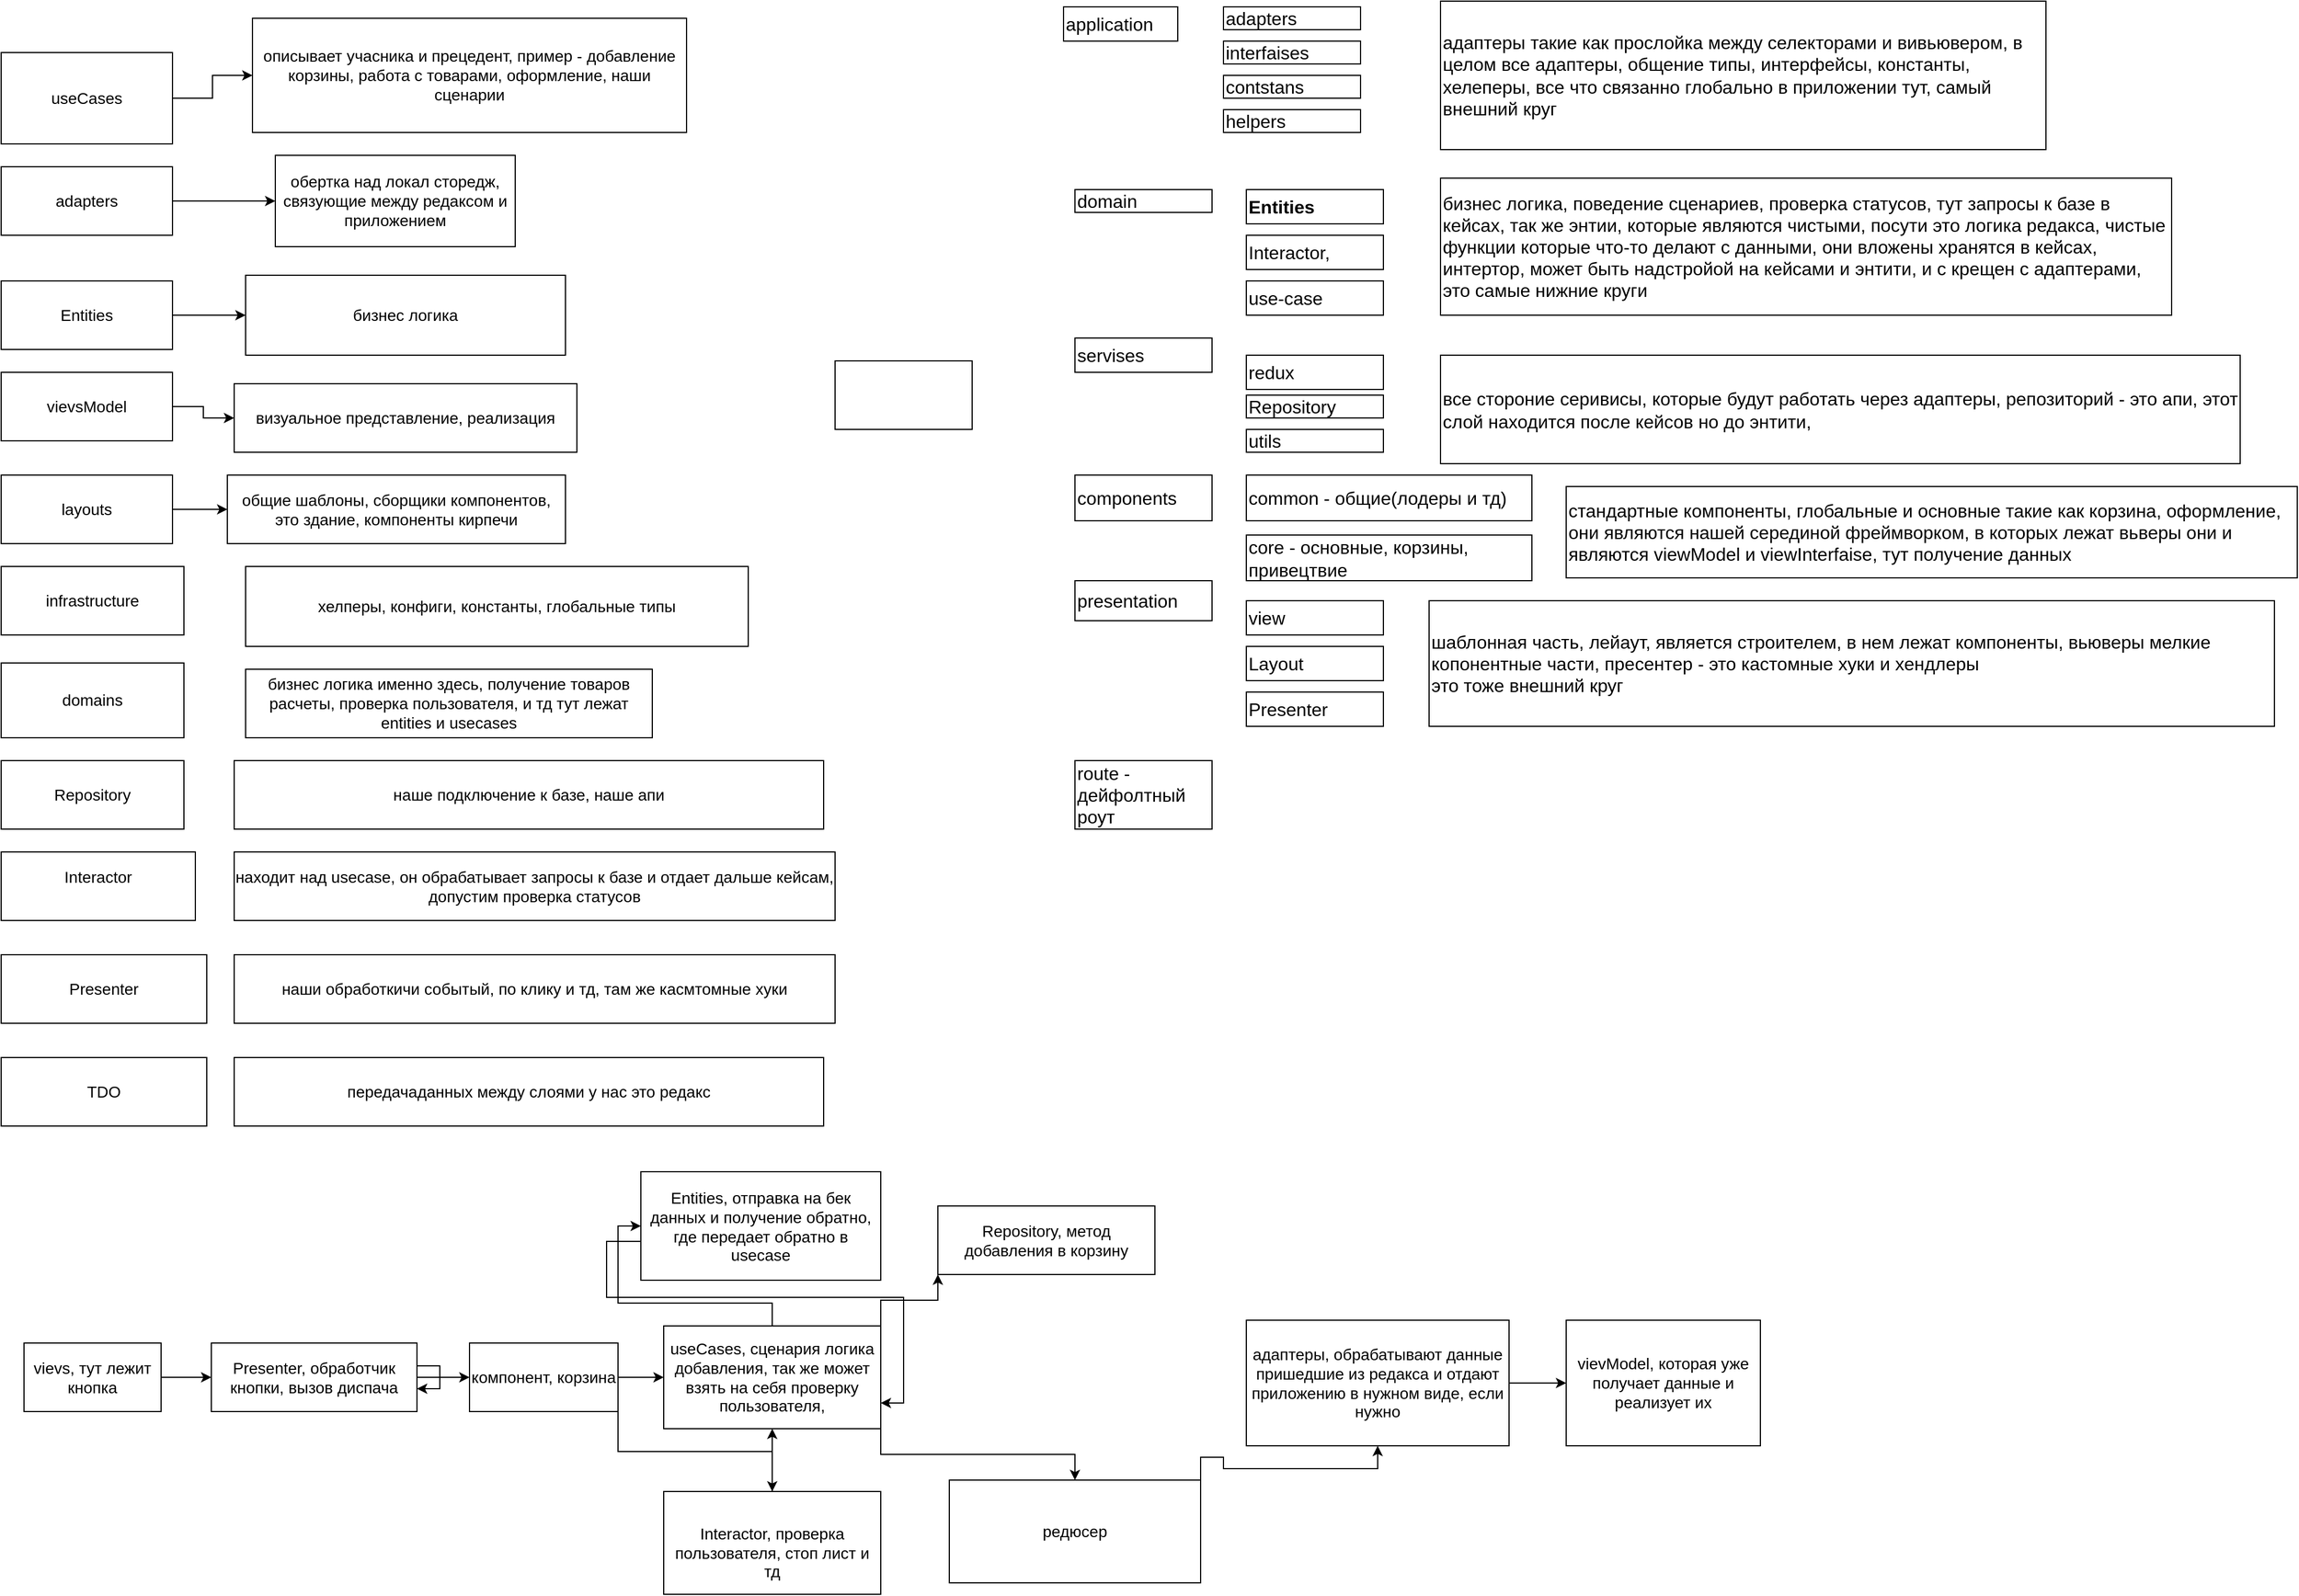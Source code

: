 <mxfile version="15.4.3" type="github">
  <diagram id="2xBDR9W28CXiXde3CtkU" name="Page-1">
    <mxGraphModel dx="1673" dy="885" grid="1" gridSize="10" guides="1" tooltips="1" connect="1" arrows="1" fold="1" page="1" pageScale="1" pageWidth="2339" pageHeight="3300" math="0" shadow="0">
      <root>
        <mxCell id="0" />
        <mxCell id="1" parent="0" />
        <mxCell id="-9_YCbOYtv__-7vVKfqo-7" style="edgeStyle=orthogonalEdgeStyle;rounded=0;orthogonalLoop=1;jettySize=auto;html=1;fontSize=14;" edge="1" parent="1" source="xCNZ6DgmVLcftK3sah_s-1" target="-9_YCbOYtv__-7vVKfqo-6">
          <mxGeometry relative="1" as="geometry" />
        </mxCell>
        <mxCell id="xCNZ6DgmVLcftK3sah_s-1" value="&lt;font style=&quot;font-size: 14px&quot;&gt;useCases&lt;/font&gt;" style="rounded=0;whiteSpace=wrap;html=1;" parent="1" vertex="1">
          <mxGeometry x="60" y="50" width="150" height="80" as="geometry" />
        </mxCell>
        <mxCell id="-9_YCbOYtv__-7vVKfqo-4" style="edgeStyle=orthogonalEdgeStyle;rounded=0;orthogonalLoop=1;jettySize=auto;html=1;entryX=0;entryY=0.5;entryDx=0;entryDy=0;fontSize=14;" edge="1" parent="1" source="-9_YCbOYtv__-7vVKfqo-2" target="-9_YCbOYtv__-7vVKfqo-3">
          <mxGeometry relative="1" as="geometry" />
        </mxCell>
        <mxCell id="-9_YCbOYtv__-7vVKfqo-2" value="adapters" style="rounded=0;whiteSpace=wrap;html=1;fontSize=14;" vertex="1" parent="1">
          <mxGeometry x="60" y="150" width="150" height="60" as="geometry" />
        </mxCell>
        <mxCell id="-9_YCbOYtv__-7vVKfqo-3" value="обертка над локал сторедж, связующие между редаксом и приложением" style="rounded=0;whiteSpace=wrap;html=1;fontSize=14;" vertex="1" parent="1">
          <mxGeometry x="300" y="140" width="210" height="80" as="geometry" />
        </mxCell>
        <mxCell id="-9_YCbOYtv__-7vVKfqo-10" style="edgeStyle=orthogonalEdgeStyle;rounded=0;orthogonalLoop=1;jettySize=auto;html=1;entryX=0;entryY=0.5;entryDx=0;entryDy=0;fontSize=14;" edge="1" parent="1" source="-9_YCbOYtv__-7vVKfqo-5" target="-9_YCbOYtv__-7vVKfqo-8">
          <mxGeometry relative="1" as="geometry" />
        </mxCell>
        <mxCell id="-9_YCbOYtv__-7vVKfqo-5" value="Entities" style="rounded=0;whiteSpace=wrap;html=1;fontSize=14;" vertex="1" parent="1">
          <mxGeometry x="60" y="250" width="150" height="60" as="geometry" />
        </mxCell>
        <mxCell id="-9_YCbOYtv__-7vVKfqo-6" value="описывает учасника и прецедент, пример - добавление корзины, работа с товарами, оформление, наши сценарии" style="rounded=0;whiteSpace=wrap;html=1;fontSize=14;" vertex="1" parent="1">
          <mxGeometry x="280" y="20" width="380" height="100" as="geometry" />
        </mxCell>
        <mxCell id="-9_YCbOYtv__-7vVKfqo-8" value="бизнес логика" style="rounded=0;whiteSpace=wrap;html=1;fontSize=14;" vertex="1" parent="1">
          <mxGeometry x="274" y="245" width="280" height="70" as="geometry" />
        </mxCell>
        <mxCell id="-9_YCbOYtv__-7vVKfqo-9" style="edgeStyle=orthogonalEdgeStyle;rounded=0;orthogonalLoop=1;jettySize=auto;html=1;exitX=0.5;exitY=1;exitDx=0;exitDy=0;fontSize=14;" edge="1" parent="1" source="-9_YCbOYtv__-7vVKfqo-3" target="-9_YCbOYtv__-7vVKfqo-3">
          <mxGeometry relative="1" as="geometry" />
        </mxCell>
        <mxCell id="-9_YCbOYtv__-7vVKfqo-15" style="edgeStyle=orthogonalEdgeStyle;rounded=0;orthogonalLoop=1;jettySize=auto;html=1;entryX=0;entryY=0.5;entryDx=0;entryDy=0;fontSize=14;" edge="1" parent="1" source="-9_YCbOYtv__-7vVKfqo-11" target="-9_YCbOYtv__-7vVKfqo-12">
          <mxGeometry relative="1" as="geometry" />
        </mxCell>
        <mxCell id="-9_YCbOYtv__-7vVKfqo-11" value="vievsModel" style="rounded=0;whiteSpace=wrap;html=1;fontSize=14;" vertex="1" parent="1">
          <mxGeometry x="60" y="330" width="150" height="60" as="geometry" />
        </mxCell>
        <mxCell id="-9_YCbOYtv__-7vVKfqo-12" value="визуальное представление, реализация" style="rounded=0;whiteSpace=wrap;html=1;fontSize=14;" vertex="1" parent="1">
          <mxGeometry x="264" y="340" width="300" height="60" as="geometry" />
        </mxCell>
        <mxCell id="-9_YCbOYtv__-7vVKfqo-16" style="edgeStyle=orthogonalEdgeStyle;rounded=0;orthogonalLoop=1;jettySize=auto;html=1;entryX=0;entryY=0.5;entryDx=0;entryDy=0;fontSize=14;" edge="1" parent="1" source="-9_YCbOYtv__-7vVKfqo-13" target="-9_YCbOYtv__-7vVKfqo-14">
          <mxGeometry relative="1" as="geometry" />
        </mxCell>
        <mxCell id="-9_YCbOYtv__-7vVKfqo-13" value="layouts" style="rounded=0;whiteSpace=wrap;html=1;fontSize=14;" vertex="1" parent="1">
          <mxGeometry x="60" y="420" width="150" height="60" as="geometry" />
        </mxCell>
        <mxCell id="-9_YCbOYtv__-7vVKfqo-14" value="общие шаблоны, сборщики компонентов, это здание, компоненты кирпечи" style="rounded=0;whiteSpace=wrap;html=1;fontSize=14;" vertex="1" parent="1">
          <mxGeometry x="258" y="420" width="296" height="60" as="geometry" />
        </mxCell>
        <mxCell id="-9_YCbOYtv__-7vVKfqo-17" value="infrastructure" style="rounded=0;whiteSpace=wrap;html=1;fontSize=14;" vertex="1" parent="1">
          <mxGeometry x="60" y="500" width="160" height="60" as="geometry" />
        </mxCell>
        <mxCell id="-9_YCbOYtv__-7vVKfqo-18" value="хелперы, конфиги, константы, глобальные типы" style="rounded=0;whiteSpace=wrap;html=1;fontSize=14;" vertex="1" parent="1">
          <mxGeometry x="274" y="500" width="440" height="70" as="geometry" />
        </mxCell>
        <mxCell id="-9_YCbOYtv__-7vVKfqo-20" value="domains" style="rounded=0;whiteSpace=wrap;html=1;fontSize=14;" vertex="1" parent="1">
          <mxGeometry x="60" y="584.5" width="160" height="65.5" as="geometry" />
        </mxCell>
        <mxCell id="-9_YCbOYtv__-7vVKfqo-21" value="бизнес логика именно здесь, получение товаров расчеты, проверка пользователя, и тд тут лежат entities и usecases" style="rounded=0;whiteSpace=wrap;html=1;fontSize=14;" vertex="1" parent="1">
          <mxGeometry x="274" y="590" width="356" height="60" as="geometry" />
        </mxCell>
        <mxCell id="-9_YCbOYtv__-7vVKfqo-22" value="Repository" style="rounded=0;whiteSpace=wrap;html=1;fontSize=14;" vertex="1" parent="1">
          <mxGeometry x="60" y="670" width="160" height="60" as="geometry" />
        </mxCell>
        <mxCell id="-9_YCbOYtv__-7vVKfqo-23" value="наше подключение к базе, наше апи" style="rounded=0;whiteSpace=wrap;html=1;fontSize=14;" vertex="1" parent="1">
          <mxGeometry x="264" y="670" width="516" height="60" as="geometry" />
        </mxCell>
        <mxCell id="-9_YCbOYtv__-7vVKfqo-24" value="&#xa;Interactor&#xa;&#xa;" style="rounded=0;whiteSpace=wrap;html=1;fontSize=14;" vertex="1" parent="1">
          <mxGeometry x="60" y="750" width="170" height="60" as="geometry" />
        </mxCell>
        <mxCell id="-9_YCbOYtv__-7vVKfqo-25" value="находит над usecase, он обрабатывает запросы к базе и отдает дальше кейсам, допустим проверка статусов" style="rounded=0;whiteSpace=wrap;html=1;fontSize=14;" vertex="1" parent="1">
          <mxGeometry x="264" y="750" width="526" height="60" as="geometry" />
        </mxCell>
        <mxCell id="-9_YCbOYtv__-7vVKfqo-26" style="edgeStyle=orthogonalEdgeStyle;rounded=0;orthogonalLoop=1;jettySize=auto;html=1;exitX=1;exitY=0.5;exitDx=0;exitDy=0;fontSize=14;" edge="1" parent="1" source="-9_YCbOYtv__-7vVKfqo-6" target="-9_YCbOYtv__-7vVKfqo-6">
          <mxGeometry relative="1" as="geometry">
            <Array as="points">
              <mxPoint x="410" y="60" />
              <mxPoint x="410" y="60" />
            </Array>
          </mxGeometry>
        </mxCell>
        <mxCell id="-9_YCbOYtv__-7vVKfqo-34" style="edgeStyle=orthogonalEdgeStyle;rounded=0;orthogonalLoop=1;jettySize=auto;html=1;exitX=1;exitY=0.5;exitDx=0;exitDy=0;entryX=0;entryY=0.5;entryDx=0;entryDy=0;fontSize=14;" edge="1" parent="1" source="-9_YCbOYtv__-7vVKfqo-28" target="-9_YCbOYtv__-7vVKfqo-33">
          <mxGeometry relative="1" as="geometry" />
        </mxCell>
        <mxCell id="-9_YCbOYtv__-7vVKfqo-28" value="vievs, тут лежит кнопка" style="rounded=0;whiteSpace=wrap;html=1;fontSize=14;" vertex="1" parent="1">
          <mxGeometry x="80" y="1180" width="120" height="60" as="geometry" />
        </mxCell>
        <mxCell id="-9_YCbOYtv__-7vVKfqo-78" style="edgeStyle=orthogonalEdgeStyle;rounded=0;orthogonalLoop=1;jettySize=auto;html=1;exitX=1;exitY=1;exitDx=0;exitDy=0;fontSize=16;" edge="1" parent="1" source="-9_YCbOYtv__-7vVKfqo-29" target="-9_YCbOYtv__-7vVKfqo-36">
          <mxGeometry relative="1" as="geometry" />
        </mxCell>
        <mxCell id="-9_YCbOYtv__-7vVKfqo-79" style="edgeStyle=orthogonalEdgeStyle;rounded=0;orthogonalLoop=1;jettySize=auto;html=1;entryX=0;entryY=0.5;entryDx=0;entryDy=0;fontSize=16;" edge="1" parent="1" source="-9_YCbOYtv__-7vVKfqo-29" target="-9_YCbOYtv__-7vVKfqo-37">
          <mxGeometry relative="1" as="geometry" />
        </mxCell>
        <mxCell id="-9_YCbOYtv__-7vVKfqo-29" value="компонент, корзина" style="rounded=0;whiteSpace=wrap;html=1;fontSize=14;" vertex="1" parent="1">
          <mxGeometry x="470" y="1180" width="130" height="60" as="geometry" />
        </mxCell>
        <mxCell id="-9_YCbOYtv__-7vVKfqo-30" value="Presenter" style="rounded=0;whiteSpace=wrap;html=1;fontSize=14;" vertex="1" parent="1">
          <mxGeometry x="60" y="840" width="180" height="60" as="geometry" />
        </mxCell>
        <mxCell id="-9_YCbOYtv__-7vVKfqo-31" value="наши обработкичи событый, по клику и тд, там же касмтомные хуки" style="rounded=0;whiteSpace=wrap;html=1;fontSize=14;" vertex="1" parent="1">
          <mxGeometry x="264" y="840" width="526" height="60" as="geometry" />
        </mxCell>
        <mxCell id="-9_YCbOYtv__-7vVKfqo-35" style="edgeStyle=orthogonalEdgeStyle;rounded=0;orthogonalLoop=1;jettySize=auto;html=1;entryX=0;entryY=0.5;entryDx=0;entryDy=0;fontSize=14;" edge="1" parent="1" source="-9_YCbOYtv__-7vVKfqo-33" target="-9_YCbOYtv__-7vVKfqo-29">
          <mxGeometry relative="1" as="geometry" />
        </mxCell>
        <mxCell id="-9_YCbOYtv__-7vVKfqo-45" style="edgeStyle=orthogonalEdgeStyle;rounded=0;orthogonalLoop=1;jettySize=auto;html=1;fontSize=14;" edge="1" parent="1" source="-9_YCbOYtv__-7vVKfqo-33" target="-9_YCbOYtv__-7vVKfqo-33">
          <mxGeometry relative="1" as="geometry">
            <mxPoint x="430" y="1210" as="targetPoint" />
            <Array as="points" />
          </mxGeometry>
        </mxCell>
        <mxCell id="-9_YCbOYtv__-7vVKfqo-33" value="Presenter, обработчик кнопки, вызов диспача" style="rounded=0;whiteSpace=wrap;html=1;fontSize=14;" vertex="1" parent="1">
          <mxGeometry x="244" y="1180" width="180" height="60" as="geometry" />
        </mxCell>
        <mxCell id="-9_YCbOYtv__-7vVKfqo-80" style="edgeStyle=orthogonalEdgeStyle;rounded=0;orthogonalLoop=1;jettySize=auto;html=1;entryX=0.5;entryY=1;entryDx=0;entryDy=0;fontSize=16;" edge="1" parent="1" source="-9_YCbOYtv__-7vVKfqo-36" target="-9_YCbOYtv__-7vVKfqo-37">
          <mxGeometry relative="1" as="geometry" />
        </mxCell>
        <mxCell id="-9_YCbOYtv__-7vVKfqo-36" value="&lt;br&gt;Interactor, проверка пользователя, стоп лист и тд" style="rounded=0;whiteSpace=wrap;html=1;fontSize=14;" vertex="1" parent="1">
          <mxGeometry x="640" y="1310" width="190" height="90" as="geometry" />
        </mxCell>
        <mxCell id="-9_YCbOYtv__-7vVKfqo-81" style="edgeStyle=orthogonalEdgeStyle;rounded=0;orthogonalLoop=1;jettySize=auto;html=1;entryX=0;entryY=0.5;entryDx=0;entryDy=0;fontSize=16;" edge="1" parent="1" source="-9_YCbOYtv__-7vVKfqo-37" target="-9_YCbOYtv__-7vVKfqo-38">
          <mxGeometry relative="1" as="geometry" />
        </mxCell>
        <mxCell id="-9_YCbOYtv__-7vVKfqo-83" style="edgeStyle=orthogonalEdgeStyle;rounded=0;orthogonalLoop=1;jettySize=auto;html=1;exitX=1;exitY=0;exitDx=0;exitDy=0;entryX=0;entryY=1;entryDx=0;entryDy=0;fontSize=16;" edge="1" parent="1" source="-9_YCbOYtv__-7vVKfqo-37" target="-9_YCbOYtv__-7vVKfqo-40">
          <mxGeometry relative="1" as="geometry" />
        </mxCell>
        <mxCell id="-9_YCbOYtv__-7vVKfqo-84" style="edgeStyle=orthogonalEdgeStyle;rounded=0;orthogonalLoop=1;jettySize=auto;html=1;exitX=1;exitY=1;exitDx=0;exitDy=0;fontSize=16;" edge="1" parent="1" source="-9_YCbOYtv__-7vVKfqo-37" target="-9_YCbOYtv__-7vVKfqo-39">
          <mxGeometry relative="1" as="geometry" />
        </mxCell>
        <mxCell id="-9_YCbOYtv__-7vVKfqo-37" value="&lt;font style=&quot;font-size: 14px&quot;&gt;useCases, сценария логика добавления, так же может взять на себя проверку пользователя, &lt;br&gt;&lt;/font&gt;" style="rounded=0;whiteSpace=wrap;html=1;" vertex="1" parent="1">
          <mxGeometry x="640" y="1165" width="190" height="90" as="geometry" />
        </mxCell>
        <mxCell id="-9_YCbOYtv__-7vVKfqo-82" style="edgeStyle=orthogonalEdgeStyle;rounded=0;orthogonalLoop=1;jettySize=auto;html=1;exitX=0;exitY=0.75;exitDx=0;exitDy=0;entryX=1;entryY=0.75;entryDx=0;entryDy=0;fontSize=16;" edge="1" parent="1" source="-9_YCbOYtv__-7vVKfqo-38" target="-9_YCbOYtv__-7vVKfqo-37">
          <mxGeometry relative="1" as="geometry">
            <Array as="points">
              <mxPoint x="590" y="1091" />
              <mxPoint x="590" y="1140" />
              <mxPoint x="850" y="1140" />
              <mxPoint x="850" y="1233" />
            </Array>
          </mxGeometry>
        </mxCell>
        <mxCell id="-9_YCbOYtv__-7vVKfqo-38" value="Entities, отправка на бек данных и получение обратно, где передает обратно в usecase" style="rounded=0;whiteSpace=wrap;html=1;fontSize=14;" vertex="1" parent="1">
          <mxGeometry x="620" y="1030" width="210" height="95" as="geometry" />
        </mxCell>
        <mxCell id="-9_YCbOYtv__-7vVKfqo-85" style="edgeStyle=orthogonalEdgeStyle;rounded=0;orthogonalLoop=1;jettySize=auto;html=1;exitX=1;exitY=0;exitDx=0;exitDy=0;fontSize=16;" edge="1" parent="1" source="-9_YCbOYtv__-7vVKfqo-39" target="-9_YCbOYtv__-7vVKfqo-43">
          <mxGeometry relative="1" as="geometry" />
        </mxCell>
        <mxCell id="-9_YCbOYtv__-7vVKfqo-39" value="редюсер" style="rounded=0;whiteSpace=wrap;html=1;fontSize=14;fillColor=none;" vertex="1" parent="1">
          <mxGeometry x="890" y="1300" width="220" height="90" as="geometry" />
        </mxCell>
        <mxCell id="-9_YCbOYtv__-7vVKfqo-40" value="Repository, метод добавления в корзину" style="rounded=0;whiteSpace=wrap;html=1;fontSize=14;" vertex="1" parent="1">
          <mxGeometry x="880" y="1060" width="190" height="60" as="geometry" />
        </mxCell>
        <mxCell id="-9_YCbOYtv__-7vVKfqo-41" value="TDO" style="rounded=0;whiteSpace=wrap;html=1;fontSize=14;fillColor=none;" vertex="1" parent="1">
          <mxGeometry x="60" y="930" width="180" height="60" as="geometry" />
        </mxCell>
        <mxCell id="-9_YCbOYtv__-7vVKfqo-42" value="передачаданных между слоями у нас это редакс" style="rounded=0;whiteSpace=wrap;html=1;fontSize=14;fillColor=none;" vertex="1" parent="1">
          <mxGeometry x="264" y="930" width="516" height="60" as="geometry" />
        </mxCell>
        <mxCell id="-9_YCbOYtv__-7vVKfqo-86" style="edgeStyle=orthogonalEdgeStyle;rounded=0;orthogonalLoop=1;jettySize=auto;html=1;fontSize=16;" edge="1" parent="1" source="-9_YCbOYtv__-7vVKfqo-43" target="-9_YCbOYtv__-7vVKfqo-44">
          <mxGeometry relative="1" as="geometry" />
        </mxCell>
        <mxCell id="-9_YCbOYtv__-7vVKfqo-43" value="адаптеры, обрабатывают данные пришедшие из редакса и отдают приложению в нужном виде, если нужно" style="rounded=0;whiteSpace=wrap;html=1;fontSize=14;fillColor=none;" vertex="1" parent="1">
          <mxGeometry x="1150" y="1160" width="230" height="110" as="geometry" />
        </mxCell>
        <mxCell id="-9_YCbOYtv__-7vVKfqo-44" value="vievModel, которая уже получает данные и реализует их" style="rounded=0;whiteSpace=wrap;html=1;fontSize=14;fillColor=none;" vertex="1" parent="1">
          <mxGeometry x="1430" y="1160" width="170" height="110" as="geometry" />
        </mxCell>
        <mxCell id="-9_YCbOYtv__-7vVKfqo-46" value="&lt;div align=&quot;left&quot;&gt;&lt;span style=&quot;font-size: 16px&quot; class=&quot;final-path&quot;&gt;application&lt;/span&gt;&lt;span style=&quot;font-size: 16px&quot; class=&quot;final-path&quot;&gt;&lt;br&gt;&lt;/span&gt;&lt;span style=&quot;font-size: 16px&quot; class=&quot;final-path&quot;&gt;&lt;/span&gt;&lt;/div&gt;" style="rounded=0;whiteSpace=wrap;html=1;fontSize=14;fillColor=none;align=left;" vertex="1" parent="1">
          <mxGeometry x="990" y="10" width="100" height="30" as="geometry" />
        </mxCell>
        <mxCell id="-9_YCbOYtv__-7vVKfqo-47" value="domain&amp;nbsp; " style="rounded=0;whiteSpace=wrap;html=1;fontSize=16;fillColor=none;align=left;" vertex="1" parent="1">
          <mxGeometry x="1000" y="170" width="120" height="20" as="geometry" />
        </mxCell>
        <mxCell id="-9_YCbOYtv__-7vVKfqo-49" value="&lt;b&gt;Entities&lt;/b&gt;" style="rounded=0;whiteSpace=wrap;html=1;fontSize=16;fillColor=none;align=left;" vertex="1" parent="1">
          <mxGeometry x="1150" y="170" width="120" height="30" as="geometry" />
        </mxCell>
        <mxCell id="-9_YCbOYtv__-7vVKfqo-50" value="Interactor," style="rounded=0;whiteSpace=wrap;html=1;fontSize=16;fillColor=none;align=left;" vertex="1" parent="1">
          <mxGeometry x="1150" y="210" width="120" height="30" as="geometry" />
        </mxCell>
        <mxCell id="-9_YCbOYtv__-7vVKfqo-51" value="core - основные, корзины, привецтвие" style="rounded=0;whiteSpace=wrap;html=1;fontSize=16;fillColor=none;align=left;" vertex="1" parent="1">
          <mxGeometry x="1150" y="472.5" width="250" height="40" as="geometry" />
        </mxCell>
        <mxCell id="-9_YCbOYtv__-7vVKfqo-52" value="servises" style="rounded=0;whiteSpace=wrap;html=1;fontSize=16;fillColor=none;align=left;" vertex="1" parent="1">
          <mxGeometry x="1000" y="300" width="120" height="30" as="geometry" />
        </mxCell>
        <mxCell id="-9_YCbOYtv__-7vVKfqo-54" value="use-case" style="rounded=0;whiteSpace=wrap;html=1;fontSize=16;fillColor=none;align=left;" vertex="1" parent="1">
          <mxGeometry x="1150" y="250" width="120" height="30" as="geometry" />
        </mxCell>
        <mxCell id="-9_YCbOYtv__-7vVKfqo-55" value="components" style="rounded=0;whiteSpace=wrap;html=1;fontSize=16;fillColor=none;align=left;" vertex="1" parent="1">
          <mxGeometry x="1000" y="420" width="120" height="40" as="geometry" />
        </mxCell>
        <mxCell id="-9_YCbOYtv__-7vVKfqo-56" value="common - общие(лодеры и тд) " style="rounded=0;whiteSpace=wrap;html=1;fontSize=16;fillColor=none;align=left;" vertex="1" parent="1">
          <mxGeometry x="1150" y="420" width="250" height="40" as="geometry" />
        </mxCell>
        <mxCell id="-9_YCbOYtv__-7vVKfqo-58" value="redux" style="rounded=0;whiteSpace=wrap;html=1;fontSize=16;fillColor=none;align=left;" vertex="1" parent="1">
          <mxGeometry x="1150" y="315" width="120" height="30" as="geometry" />
        </mxCell>
        <mxCell id="-9_YCbOYtv__-7vVKfqo-59" value="presentation" style="rounded=0;whiteSpace=wrap;html=1;fontSize=16;fillColor=none;align=left;" vertex="1" parent="1">
          <mxGeometry x="1000" y="512.5" width="120" height="35" as="geometry" />
        </mxCell>
        <mxCell id="-9_YCbOYtv__-7vVKfqo-60" value="view" style="rounded=0;whiteSpace=wrap;html=1;fontSize=16;fillColor=none;align=left;" vertex="1" parent="1">
          <mxGeometry x="1150" y="530" width="120" height="30" as="geometry" />
        </mxCell>
        <mxCell id="-9_YCbOYtv__-7vVKfqo-61" value="Layout" style="rounded=0;whiteSpace=wrap;html=1;fontSize=16;fillColor=none;align=left;" vertex="1" parent="1">
          <mxGeometry x="1150" y="570" width="120" height="30" as="geometry" />
        </mxCell>
        <mxCell id="-9_YCbOYtv__-7vVKfqo-62" value="Presenter" style="rounded=0;whiteSpace=wrap;html=1;fontSize=16;fillColor=none;align=left;" vertex="1" parent="1">
          <mxGeometry x="1150" y="610" width="120" height="30" as="geometry" />
        </mxCell>
        <mxCell id="-9_YCbOYtv__-7vVKfqo-63" value="adapters" style="rounded=0;whiteSpace=wrap;html=1;fontSize=16;fillColor=none;align=left;" vertex="1" parent="1">
          <mxGeometry x="1130" y="10" width="120" height="20" as="geometry" />
        </mxCell>
        <mxCell id="-9_YCbOYtv__-7vVKfqo-64" value="interfaises" style="rounded=0;whiteSpace=wrap;html=1;fontSize=16;fillColor=none;align=left;" vertex="1" parent="1">
          <mxGeometry x="1130" y="40" width="120" height="20" as="geometry" />
        </mxCell>
        <mxCell id="-9_YCbOYtv__-7vVKfqo-66" value="contstans" style="rounded=0;whiteSpace=wrap;html=1;fontSize=16;fillColor=none;align=left;" vertex="1" parent="1">
          <mxGeometry x="1130" y="70" width="120" height="20" as="geometry" />
        </mxCell>
        <mxCell id="-9_YCbOYtv__-7vVKfqo-68" value="helpers" style="rounded=0;whiteSpace=wrap;html=1;fontSize=16;fillColor=none;align=left;" vertex="1" parent="1">
          <mxGeometry x="1130" y="100" width="120" height="20" as="geometry" />
        </mxCell>
        <mxCell id="-9_YCbOYtv__-7vVKfqo-69" value="Repository" style="rounded=0;whiteSpace=wrap;html=1;fontSize=16;fillColor=none;align=left;" vertex="1" parent="1">
          <mxGeometry x="1150" y="350" width="120" height="20" as="geometry" />
        </mxCell>
        <mxCell id="-9_YCbOYtv__-7vVKfqo-70" value="utils" style="rounded=0;whiteSpace=wrap;html=1;fontSize=16;fillColor=none;align=left;" vertex="1" parent="1">
          <mxGeometry x="1150" y="380" width="120" height="20" as="geometry" />
        </mxCell>
        <mxCell id="-9_YCbOYtv__-7vVKfqo-71" value="" style="rounded=0;whiteSpace=wrap;html=1;fontSize=16;fillColor=none;align=left;" vertex="1" parent="1">
          <mxGeometry x="790" y="320" width="120" height="60" as="geometry" />
        </mxCell>
        <mxCell id="-9_YCbOYtv__-7vVKfqo-72" value="адаптеры такие как прослойка между селекторами и вивьювером, в целом все адаптеры, общение типы, интерфейсы, константы, хелеперы, все что связанно глобально в приложении тут, самый внешний круг" style="rounded=0;whiteSpace=wrap;html=1;fontSize=16;fillColor=none;align=left;" vertex="1" parent="1">
          <mxGeometry x="1320" y="5" width="530" height="130" as="geometry" />
        </mxCell>
        <mxCell id="-9_YCbOYtv__-7vVKfqo-73" value="бизнес логика, поведение сценариев, проверка статусов, тут запросы к базе в кейсах, так же энтии, которые являются чистыми, посути это логика редакса, чистые функции которые что-то делают с данными, они вложены хранятся в кейсах, интертор, может быть надстройой на кейсами и энтити, и с крещен с адаптерами, это самые нижние круги&amp;nbsp; " style="rounded=0;whiteSpace=wrap;html=1;fontSize=16;fillColor=none;align=left;" vertex="1" parent="1">
          <mxGeometry x="1320" y="160" width="640" height="120" as="geometry" />
        </mxCell>
        <mxCell id="-9_YCbOYtv__-7vVKfqo-74" value="все стороние серивисы, которые будут работать через адаптеры, репозиторий - это апи, этот слой находится после кейсов но до энтити, " style="rounded=0;whiteSpace=wrap;html=1;fontSize=16;fillColor=none;align=left;" vertex="1" parent="1">
          <mxGeometry x="1320" y="315" width="700" height="95" as="geometry" />
        </mxCell>
        <mxCell id="-9_YCbOYtv__-7vVKfqo-75" value="стандартные компоненты, глобальные и основные такие как корзина, оформление, они являются нашей серединой фреймворком, в которых лежат вьверы они и являются viewModel и viewInterfaise, тут получение данных" style="rounded=0;whiteSpace=wrap;html=1;fontSize=16;fillColor=none;align=left;" vertex="1" parent="1">
          <mxGeometry x="1430" y="430" width="640" height="80" as="geometry" />
        </mxCell>
        <mxCell id="-9_YCbOYtv__-7vVKfqo-76" value="шаблонная часть, лейаут, является строителем, в нем лежат компоненты, вьюверы мелкие копонентные части, пресентер - это кастомные хуки и хендлеры&lt;br&gt;это тоже внешний круг" style="rounded=0;whiteSpace=wrap;html=1;fontSize=16;fillColor=none;align=left;" vertex="1" parent="1">
          <mxGeometry x="1310" y="530" width="740" height="110" as="geometry" />
        </mxCell>
        <mxCell id="-9_YCbOYtv__-7vVKfqo-77" value="route - дейфолтный роут" style="rounded=0;whiteSpace=wrap;html=1;fontSize=16;fillColor=none;align=left;" vertex="1" parent="1">
          <mxGeometry x="1000" y="670" width="120" height="60" as="geometry" />
        </mxCell>
      </root>
    </mxGraphModel>
  </diagram>
</mxfile>
